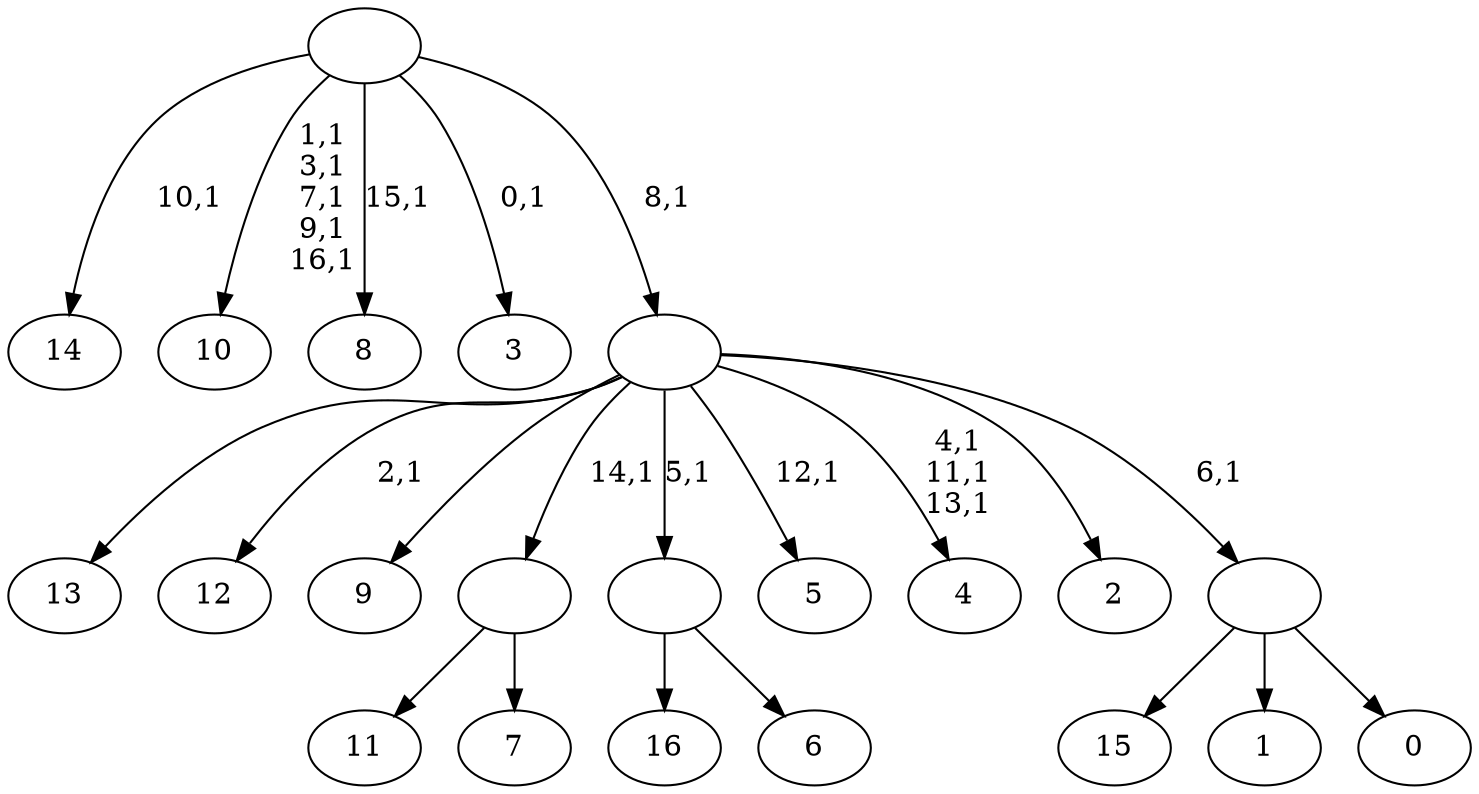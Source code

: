 digraph T {
	34 [label="16"]
	33 [label="15"]
	32 [label="14"]
	30 [label="13"]
	29 [label="12"]
	27 [label="11"]
	26 [label="10"]
	20 [label="9"]
	19 [label="8"]
	17 [label="7"]
	16 [label=""]
	15 [label="6"]
	14 [label=""]
	13 [label="5"]
	11 [label="4"]
	7 [label="3"]
	5 [label="2"]
	4 [label="1"]
	3 [label="0"]
	2 [label=""]
	1 [label=""]
	0 [label=""]
	16 -> 27 [label=""]
	16 -> 17 [label=""]
	14 -> 34 [label=""]
	14 -> 15 [label=""]
	2 -> 33 [label=""]
	2 -> 4 [label=""]
	2 -> 3 [label=""]
	1 -> 11 [label="4,1\n11,1\n13,1"]
	1 -> 13 [label="12,1"]
	1 -> 29 [label="2,1"]
	1 -> 30 [label=""]
	1 -> 20 [label=""]
	1 -> 16 [label="14,1"]
	1 -> 14 [label="5,1"]
	1 -> 5 [label=""]
	1 -> 2 [label="6,1"]
	0 -> 7 [label="0,1"]
	0 -> 19 [label="15,1"]
	0 -> 26 [label="1,1\n3,1\n7,1\n9,1\n16,1"]
	0 -> 32 [label="10,1"]
	0 -> 1 [label="8,1"]
}
